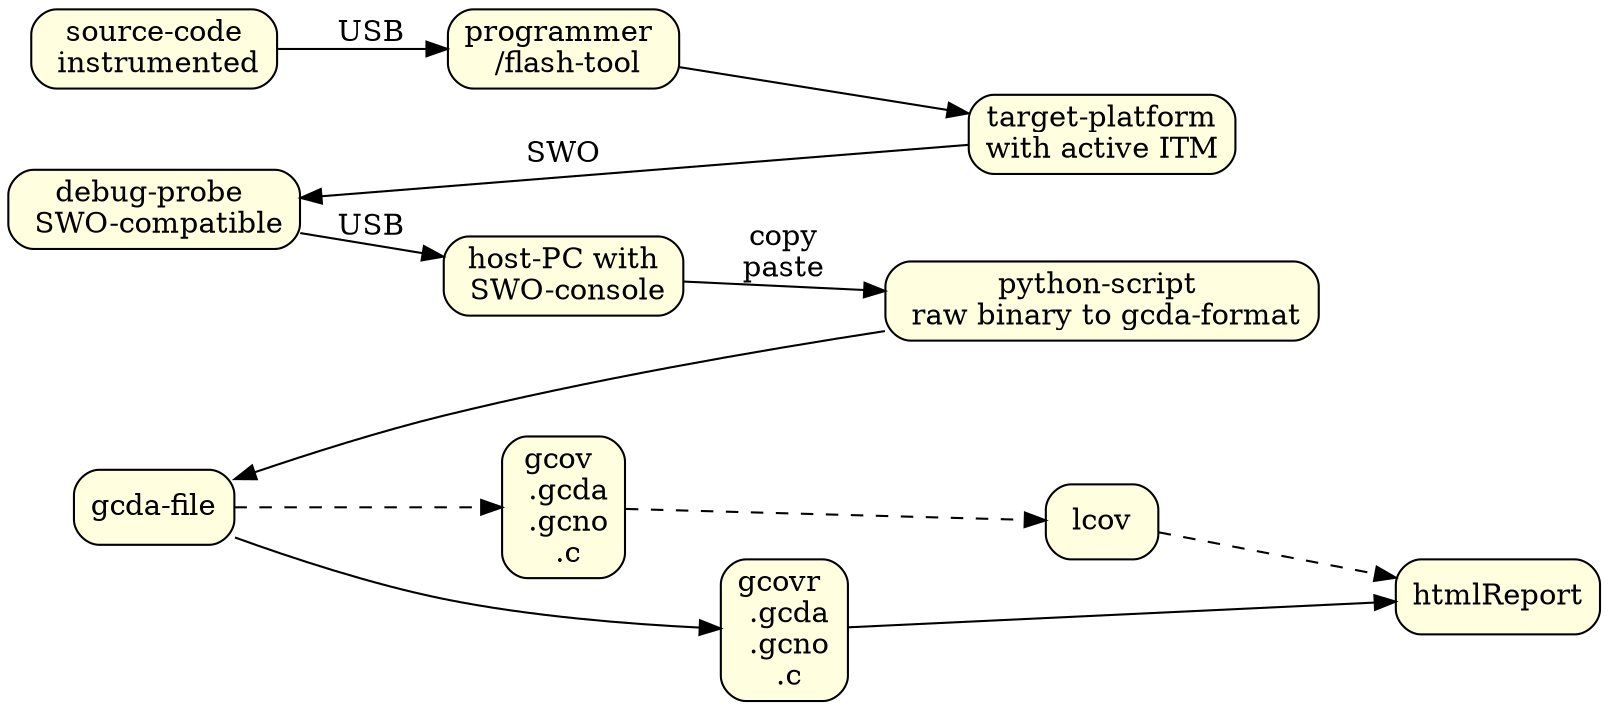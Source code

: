 digraph coverageFlow
{
	rankdir = LR;
	node[shape = record, style="rounded, filled", fillcolor=lightyellow]
	gcc [label="source-code\n instrumented"]


	STLink	[label="programmer \n /flash-tool"]
	STLink2	[label="debug-probe \n SWO-compatible"]
	Oct	 	[label="target-platform\nwith active ITM"]
	gcov	 [label="gcov \n    .gcda\n    .gcno\n  .c"]
	gcovr	 [label="gcovr \n    .gcda\n    .gcno\n  .c"]
	hex2binPy	 [label="python-script      \n raw binary to gcda-format"]
	gcdaFile	 [label="gcda-file"]

	Horst [label = "host-PC with\n SWO-console"]
	
	gcc->STLink	[label="USB"]
	// [label=""]

	STLink ->Oct
	Oct -> STLink2	[label="SWO"]
	STLink2	-> Horst [label = "USB"]
	Horst -> hex2binPy [label = "copy\npaste"]
	hex2binPy->gcdaFile
	gcdaFile -> gcov -> lcov -> htmlReport [style = dashed]
	gcdaFile -> gcovr 
	gcovr -> htmlReport
	
	{rank = same; gcc; STLink2; gcdaFile}

}
